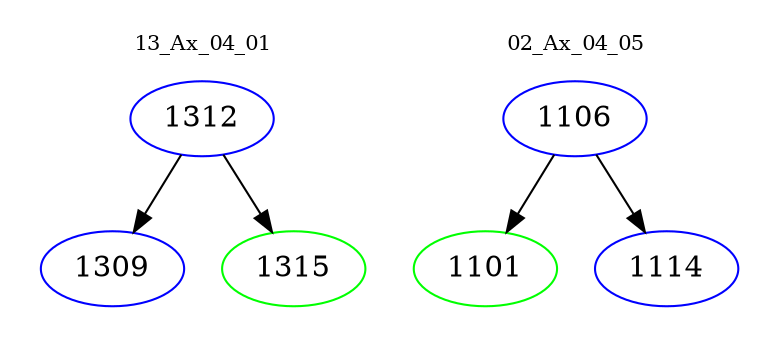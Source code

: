 digraph{
subgraph cluster_0 {
color = white
label = "13_Ax_04_01";
fontsize=10;
T0_1312 [label="1312", color="blue"]
T0_1312 -> T0_1309 [color="black"]
T0_1309 [label="1309", color="blue"]
T0_1312 -> T0_1315 [color="black"]
T0_1315 [label="1315", color="green"]
}
subgraph cluster_1 {
color = white
label = "02_Ax_04_05";
fontsize=10;
T1_1106 [label="1106", color="blue"]
T1_1106 -> T1_1101 [color="black"]
T1_1101 [label="1101", color="green"]
T1_1106 -> T1_1114 [color="black"]
T1_1114 [label="1114", color="blue"]
}
}
